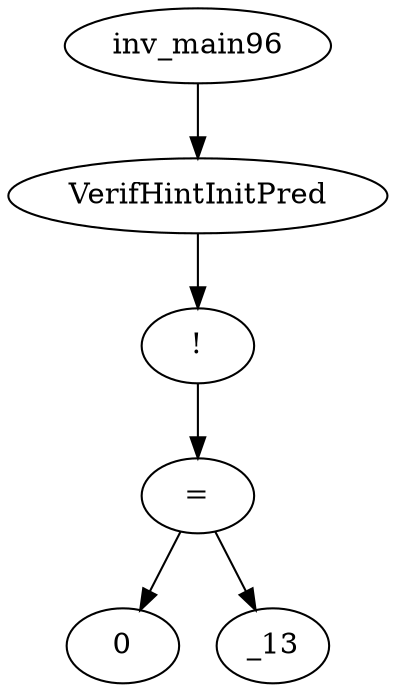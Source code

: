 digraph dag {
0 [label="inv_main96"];
1 [label="VerifHintInitPred"];
2 [label="!"];
3 [label="="];
4 [label="0"];
5 [label="_13"];
0->1
1->2
2->3
3->5
3 -> 4
}
